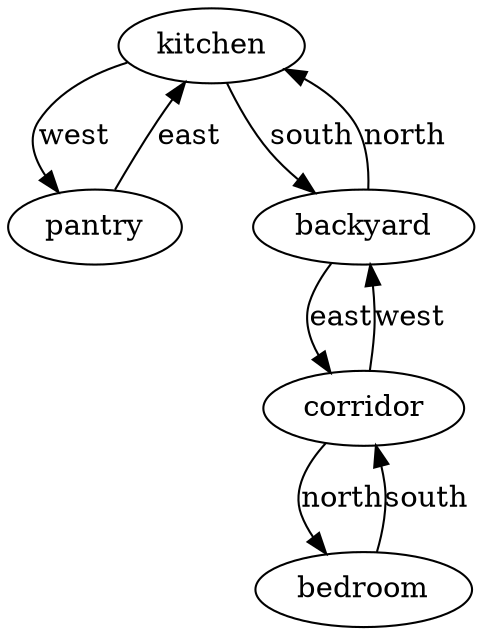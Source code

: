 digraph {
	kitchen [label=kitchen]
	pantry [label=pantry]
	kitchen -> pantry [label=west]
	pantry -> kitchen [label=east]
	backyard [label=backyard]
	kitchen -> backyard [label=south]
	backyard -> kitchen [label=north]
	corridor [label=corridor]
	backyard -> corridor [label=east]
	corridor -> backyard [label=west]
	bedroom [label=bedroom]
	corridor -> bedroom [label=north]
	bedroom -> corridor [label=south]
}
